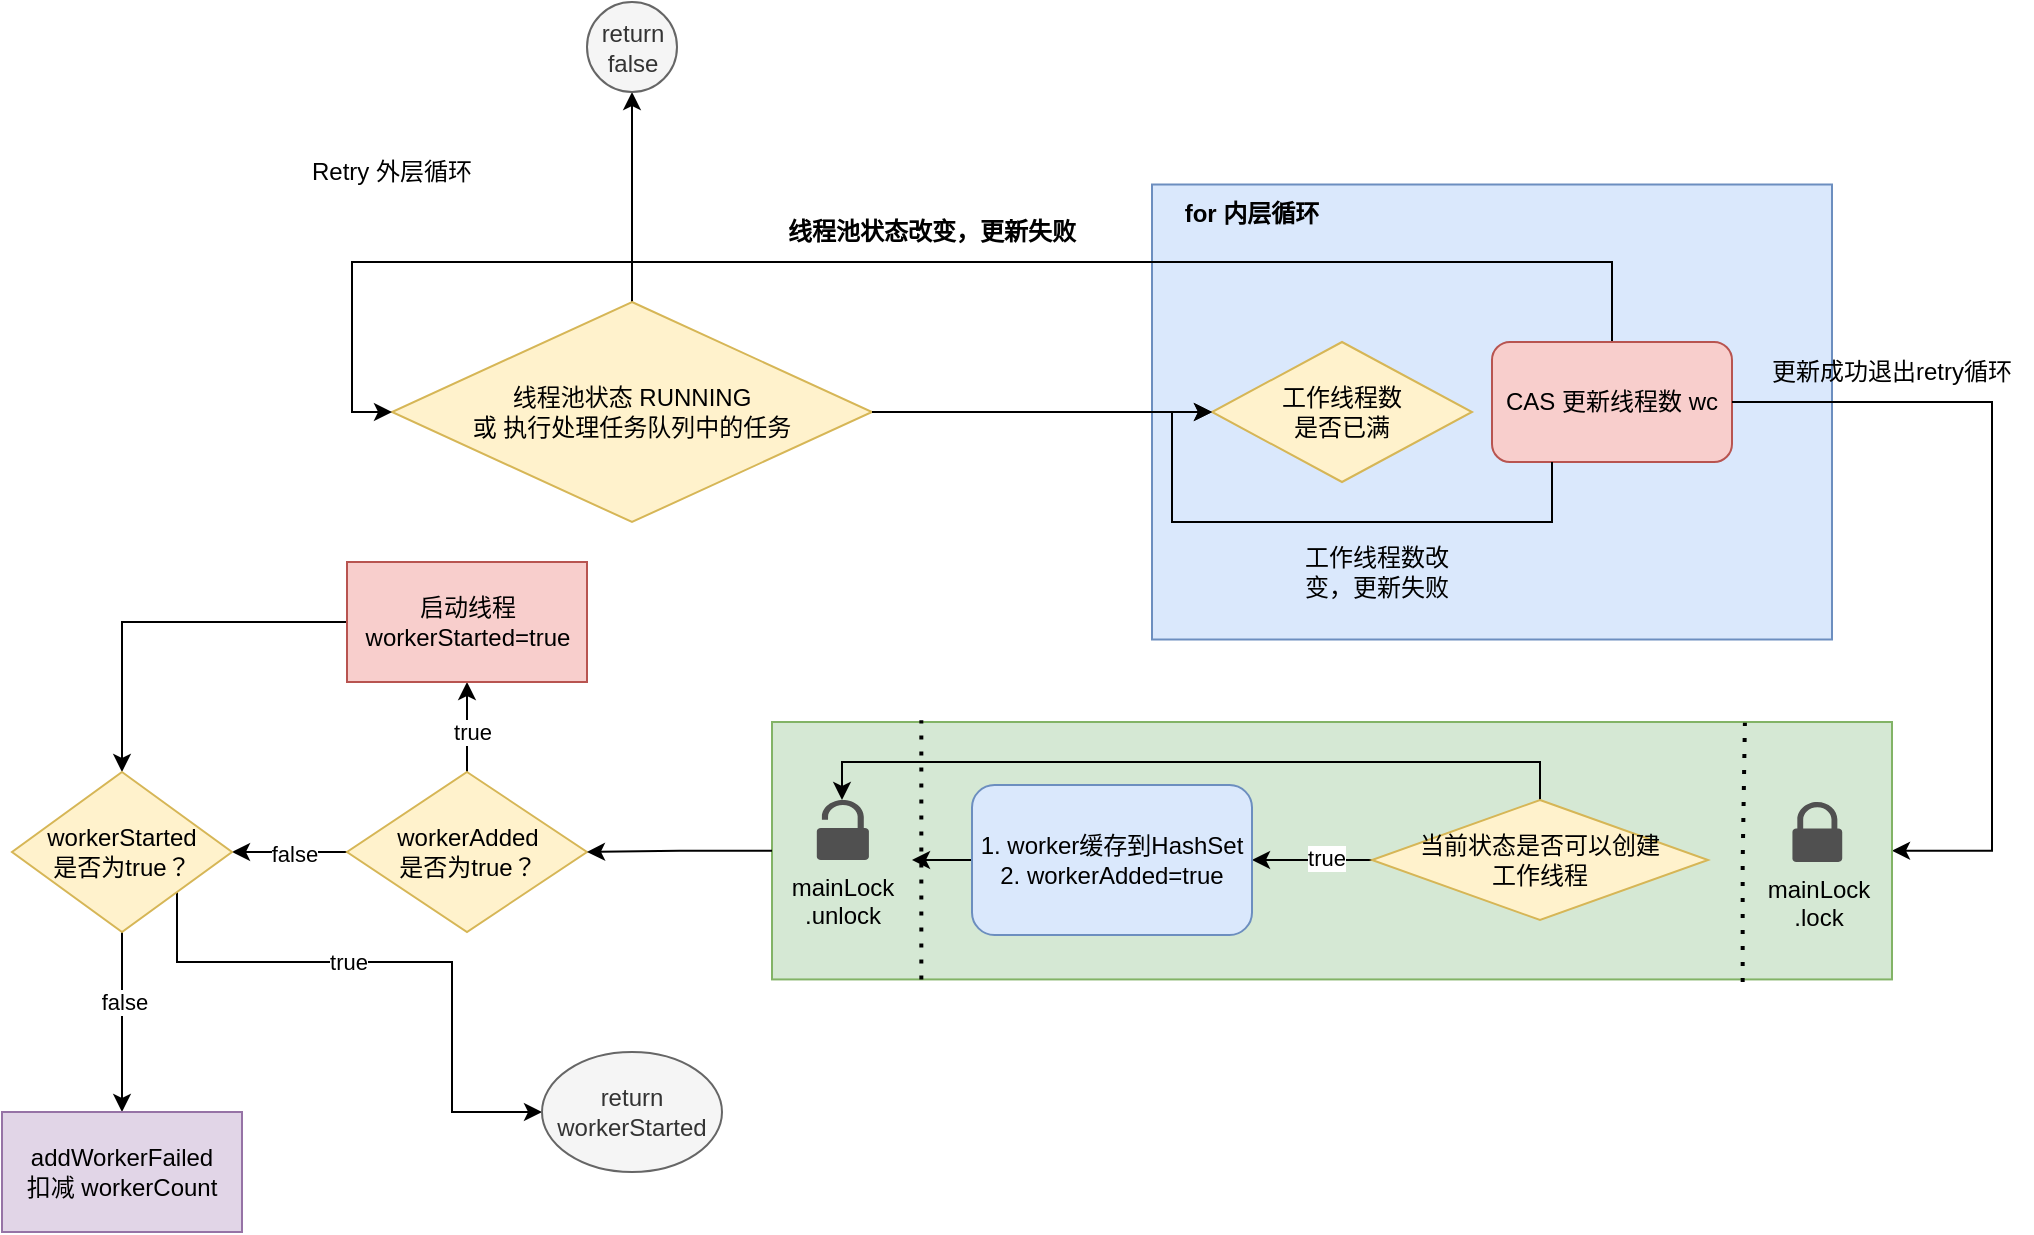 <mxfile version="24.0.2" type="github">
  <diagram name="第 1 页" id="gjbRidGxQYb3s5MQRsTV">
    <mxGraphModel dx="780" dy="647" grid="1" gridSize="10" guides="1" tooltips="1" connect="1" arrows="1" fold="1" page="1" pageScale="1" pageWidth="827" pageHeight="1169" math="0" shadow="0">
      <root>
        <mxCell id="0" />
        <mxCell id="1" parent="0" />
        <mxCell id="PsoWVBRYWWRgSxyoqUwV-2" value="Retry 外层循环" style="text;html=1;align=center;verticalAlign=middle;whiteSpace=wrap;rounded=0;" vertex="1" parent="1">
          <mxGeometry x="170" y="100" width="100" height="30" as="geometry" />
        </mxCell>
        <mxCell id="PsoWVBRYWWRgSxyoqUwV-5" value="" style="edgeStyle=orthogonalEdgeStyle;rounded=0;orthogonalLoop=1;jettySize=auto;html=1;" edge="1" parent="1" source="PsoWVBRYWWRgSxyoqUwV-3" target="PsoWVBRYWWRgSxyoqUwV-4">
          <mxGeometry relative="1" as="geometry" />
        </mxCell>
        <mxCell id="PsoWVBRYWWRgSxyoqUwV-3" value="线程池状态 RUNNING&lt;div&gt;或 执行处理任务队列中的任务&lt;/div&gt;" style="rhombus;whiteSpace=wrap;html=1;fillColor=#fff2cc;strokeColor=#d6b656;" vertex="1" parent="1">
          <mxGeometry x="220" y="180" width="240" height="110" as="geometry" />
        </mxCell>
        <mxCell id="PsoWVBRYWWRgSxyoqUwV-4" value="return&lt;div&gt;false&lt;/div&gt;" style="ellipse;whiteSpace=wrap;html=1;fillColor=#f5f5f5;strokeColor=#666666;direction=south;fontColor=#333333;" vertex="1" parent="1">
          <mxGeometry x="317.5" y="30" width="45" height="45" as="geometry" />
        </mxCell>
        <mxCell id="PsoWVBRYWWRgSxyoqUwV-6" value="" style="whiteSpace=wrap;html=1;fillColor=#dae8fc;strokeColor=#6c8ebf;" vertex="1" parent="1">
          <mxGeometry x="600" y="121.25" width="340" height="227.5" as="geometry" />
        </mxCell>
        <mxCell id="PsoWVBRYWWRgSxyoqUwV-8" value="for 内层循环" style="text;html=1;align=center;verticalAlign=middle;whiteSpace=wrap;rounded=0;fontStyle=1" vertex="1" parent="1">
          <mxGeometry x="600" y="121.25" width="100" height="30" as="geometry" />
        </mxCell>
        <mxCell id="PsoWVBRYWWRgSxyoqUwV-9" value="工作线程数&lt;div&gt;是否已满&lt;/div&gt;" style="rhombus;whiteSpace=wrap;html=1;fillColor=#fff2cc;strokeColor=#d6b656;" vertex="1" parent="1">
          <mxGeometry x="630" y="200" width="130" height="70" as="geometry" />
        </mxCell>
        <mxCell id="PsoWVBRYWWRgSxyoqUwV-17" style="edgeStyle=orthogonalEdgeStyle;rounded=0;orthogonalLoop=1;jettySize=auto;html=1;entryX=0;entryY=0.5;entryDx=0;entryDy=0;" edge="1" parent="1" source="PsoWVBRYWWRgSxyoqUwV-11" target="PsoWVBRYWWRgSxyoqUwV-3">
          <mxGeometry relative="1" as="geometry">
            <Array as="points">
              <mxPoint x="830" y="160" />
              <mxPoint x="200" y="160" />
              <mxPoint x="200" y="235" />
            </Array>
          </mxGeometry>
        </mxCell>
        <mxCell id="PsoWVBRYWWRgSxyoqUwV-11" value="CAS 更新线程数 wc" style="rounded=1;whiteSpace=wrap;html=1;fillColor=#f8cecc;strokeColor=#b85450;" vertex="1" parent="1">
          <mxGeometry x="770" y="200" width="120" height="60" as="geometry" />
        </mxCell>
        <mxCell id="PsoWVBRYWWRgSxyoqUwV-12" value="" style="endArrow=classic;html=1;rounded=0;exitX=1;exitY=0.5;exitDx=0;exitDy=0;entryX=1;entryY=0.5;entryDx=0;entryDy=0;edgeStyle=orthogonalEdgeStyle;" edge="1" parent="1" source="PsoWVBRYWWRgSxyoqUwV-11" target="PsoWVBRYWWRgSxyoqUwV-20">
          <mxGeometry width="50" height="50" relative="1" as="geometry">
            <mxPoint x="780" y="460" as="sourcePoint" />
            <mxPoint x="1110" y="400" as="targetPoint" />
            <Array as="points">
              <mxPoint x="1020" y="230" />
              <mxPoint x="1020" y="454" />
            </Array>
          </mxGeometry>
        </mxCell>
        <mxCell id="PsoWVBRYWWRgSxyoqUwV-13" value="更新成功退出retry循环" style="text;html=1;align=center;verticalAlign=middle;whiteSpace=wrap;rounded=0;" vertex="1" parent="1">
          <mxGeometry x="900" y="200" width="140" height="30" as="geometry" />
        </mxCell>
        <mxCell id="PsoWVBRYWWRgSxyoqUwV-15" value="" style="endArrow=classic;html=1;rounded=0;exitX=0.25;exitY=1;exitDx=0;exitDy=0;entryX=0;entryY=0.5;entryDx=0;entryDy=0;edgeStyle=orthogonalEdgeStyle;" edge="1" parent="1" source="PsoWVBRYWWRgSxyoqUwV-11" target="PsoWVBRYWWRgSxyoqUwV-9">
          <mxGeometry width="50" height="50" relative="1" as="geometry">
            <mxPoint x="780" y="470" as="sourcePoint" />
            <mxPoint x="830" y="420" as="targetPoint" />
            <Array as="points">
              <mxPoint x="800" y="290" />
              <mxPoint x="610" y="290" />
              <mxPoint x="610" y="235" />
            </Array>
          </mxGeometry>
        </mxCell>
        <mxCell id="PsoWVBRYWWRgSxyoqUwV-16" value="工作线程数改变，更新失败" style="text;html=1;align=center;verticalAlign=middle;whiteSpace=wrap;rounded=0;" vertex="1" parent="1">
          <mxGeometry x="665" y="300" width="95" height="30" as="geometry" />
        </mxCell>
        <mxCell id="PsoWVBRYWWRgSxyoqUwV-18" value="线程池状态改变，更新失败" style="text;html=1;align=center;verticalAlign=middle;whiteSpace=wrap;rounded=0;fontStyle=1" vertex="1" parent="1">
          <mxGeometry x="410" y="130" width="160" height="30" as="geometry" />
        </mxCell>
        <mxCell id="PsoWVBRYWWRgSxyoqUwV-19" value="" style="endArrow=classic;html=1;rounded=0;exitX=1;exitY=0.5;exitDx=0;exitDy=0;entryX=0;entryY=0.5;entryDx=0;entryDy=0;" edge="1" parent="1" source="PsoWVBRYWWRgSxyoqUwV-3" target="PsoWVBRYWWRgSxyoqUwV-9">
          <mxGeometry width="50" height="50" relative="1" as="geometry">
            <mxPoint x="240" y="360" as="sourcePoint" />
            <mxPoint x="420" y="320" as="targetPoint" />
          </mxGeometry>
        </mxCell>
        <mxCell id="PsoWVBRYWWRgSxyoqUwV-25" value="" style="group" vertex="1" connectable="0" parent="1">
          <mxGeometry x="410" y="390" width="560" height="130" as="geometry" />
        </mxCell>
        <mxCell id="PsoWVBRYWWRgSxyoqUwV-20" value="" style="rounded=0;whiteSpace=wrap;html=1;fillColor=#d5e8d4;strokeColor=#82b366;" vertex="1" parent="PsoWVBRYWWRgSxyoqUwV-25">
          <mxGeometry width="560.0" height="128.713" as="geometry" />
        </mxCell>
        <mxCell id="PsoWVBRYWWRgSxyoqUwV-21" value="mainLock&lt;div&gt;.lock&lt;/div&gt;" style="sketch=0;pointerEvents=1;shadow=0;dashed=0;html=1;strokeColor=none;fillColor=#505050;labelPosition=center;verticalLabelPosition=bottom;verticalAlign=top;outlineConnect=0;align=center;shape=mxgraph.office.security.lock_protected;" vertex="1" parent="PsoWVBRYWWRgSxyoqUwV-25">
          <mxGeometry x="510.222" y="40" width="24.889" height="30" as="geometry" />
        </mxCell>
        <mxCell id="PsoWVBRYWWRgSxyoqUwV-22" value="" style="endArrow=none;dashed=1;html=1;dashPattern=1 3;strokeWidth=2;rounded=0;entryX=0.93;entryY=0.01;entryDx=0;entryDy=0;entryPerimeter=0;exitX=0.928;exitY=1.017;exitDx=0;exitDy=0;exitPerimeter=0;" edge="1" parent="PsoWVBRYWWRgSxyoqUwV-25">
          <mxGeometry width="50" height="50" relative="1" as="geometry">
            <mxPoint x="485.333" y="130.001" as="sourcePoint" />
            <mxPoint x="486.453" y="0.387" as="targetPoint" />
            <Array as="points">
              <mxPoint x="485.333" y="70" />
            </Array>
          </mxGeometry>
        </mxCell>
        <mxCell id="PsoWVBRYWWRgSxyoqUwV-23" value="" style="endArrow=none;dashed=1;html=1;dashPattern=1 3;strokeWidth=2;rounded=0;entryX=0.063;entryY=0.003;entryDx=0;entryDy=0;entryPerimeter=0;exitX=0.063;exitY=1.01;exitDx=0;exitDy=0;exitPerimeter=0;" edge="1" parent="PsoWVBRYWWRgSxyoqUwV-25">
          <mxGeometry width="50" height="50" relative="1" as="geometry">
            <mxPoint x="74.663" y="128.71" as="sourcePoint" />
            <mxPoint x="74.663" y="-0.904" as="targetPoint" />
          </mxGeometry>
        </mxCell>
        <mxCell id="PsoWVBRYWWRgSxyoqUwV-27" value="mainLock&lt;div&gt;.unlock&lt;/div&gt;" style="sketch=0;pointerEvents=1;shadow=0;dashed=0;html=1;strokeColor=none;fillColor=#505050;labelPosition=center;verticalLabelPosition=bottom;verticalAlign=top;outlineConnect=0;align=center;shape=mxgraph.office.security.lock_unprotected;" vertex="1" parent="PsoWVBRYWWRgSxyoqUwV-25">
          <mxGeometry x="22.403" y="39.0" width="26.047" height="30" as="geometry" />
        </mxCell>
        <mxCell id="PsoWVBRYWWRgSxyoqUwV-33" style="edgeStyle=orthogonalEdgeStyle;rounded=0;orthogonalLoop=1;jettySize=auto;html=1;entryX=1;entryY=0.5;entryDx=0;entryDy=0;" edge="1" parent="PsoWVBRYWWRgSxyoqUwV-25" source="PsoWVBRYWWRgSxyoqUwV-30" target="PsoWVBRYWWRgSxyoqUwV-32">
          <mxGeometry relative="1" as="geometry" />
        </mxCell>
        <mxCell id="PsoWVBRYWWRgSxyoqUwV-34" value="true" style="edgeLabel;html=1;align=center;verticalAlign=middle;resizable=0;points=[];" vertex="1" connectable="0" parent="PsoWVBRYWWRgSxyoqUwV-33">
          <mxGeometry x="-0.22" y="-1" relative="1" as="geometry">
            <mxPoint as="offset" />
          </mxGeometry>
        </mxCell>
        <mxCell id="PsoWVBRYWWRgSxyoqUwV-36" style="edgeStyle=orthogonalEdgeStyle;rounded=0;orthogonalLoop=1;jettySize=auto;html=1;" edge="1" parent="PsoWVBRYWWRgSxyoqUwV-25" source="PsoWVBRYWWRgSxyoqUwV-30" target="PsoWVBRYWWRgSxyoqUwV-27">
          <mxGeometry relative="1" as="geometry">
            <Array as="points">
              <mxPoint x="384" y="20" />
              <mxPoint x="35" y="20" />
            </Array>
          </mxGeometry>
        </mxCell>
        <mxCell id="PsoWVBRYWWRgSxyoqUwV-30" value="当前状态是否可以创建&lt;div&gt;工作线程&lt;/div&gt;" style="rhombus;whiteSpace=wrap;html=1;fillColor=#fff2cc;strokeColor=#d6b656;" vertex="1" parent="PsoWVBRYWWRgSxyoqUwV-25">
          <mxGeometry x="300" y="39" width="168" height="60" as="geometry" />
        </mxCell>
        <mxCell id="PsoWVBRYWWRgSxyoqUwV-35" style="edgeStyle=orthogonalEdgeStyle;rounded=0;orthogonalLoop=1;jettySize=auto;html=1;" edge="1" parent="PsoWVBRYWWRgSxyoqUwV-25" source="PsoWVBRYWWRgSxyoqUwV-32">
          <mxGeometry relative="1" as="geometry">
            <mxPoint x="70" y="69" as="targetPoint" />
          </mxGeometry>
        </mxCell>
        <mxCell id="PsoWVBRYWWRgSxyoqUwV-32" value="1. worker缓存到HashSet&lt;div&gt;2. workerAdded=true&lt;/div&gt;" style="rounded=1;whiteSpace=wrap;html=1;fillColor=#dae8fc;strokeColor=#6c8ebf;" vertex="1" parent="PsoWVBRYWWRgSxyoqUwV-25">
          <mxGeometry x="100" y="31.5" width="140" height="75" as="geometry" />
        </mxCell>
        <mxCell id="PsoWVBRYWWRgSxyoqUwV-40" value="" style="edgeStyle=orthogonalEdgeStyle;rounded=0;orthogonalLoop=1;jettySize=auto;html=1;" edge="1" parent="1" source="PsoWVBRYWWRgSxyoqUwV-37" target="PsoWVBRYWWRgSxyoqUwV-39">
          <mxGeometry relative="1" as="geometry" />
        </mxCell>
        <mxCell id="PsoWVBRYWWRgSxyoqUwV-41" value="true" style="edgeLabel;html=1;align=center;verticalAlign=middle;resizable=0;points=[];" vertex="1" connectable="0" parent="PsoWVBRYWWRgSxyoqUwV-40">
          <mxGeometry x="-0.087" y="-1" relative="1" as="geometry">
            <mxPoint x="1" as="offset" />
          </mxGeometry>
        </mxCell>
        <mxCell id="PsoWVBRYWWRgSxyoqUwV-46" style="edgeStyle=orthogonalEdgeStyle;rounded=0;orthogonalLoop=1;jettySize=auto;html=1;entryX=1;entryY=0.5;entryDx=0;entryDy=0;" edge="1" parent="1" source="PsoWVBRYWWRgSxyoqUwV-37" target="PsoWVBRYWWRgSxyoqUwV-45">
          <mxGeometry relative="1" as="geometry" />
        </mxCell>
        <mxCell id="PsoWVBRYWWRgSxyoqUwV-47" value="false" style="edgeLabel;html=1;align=center;verticalAlign=middle;resizable=0;points=[];" vertex="1" connectable="0" parent="PsoWVBRYWWRgSxyoqUwV-46">
          <mxGeometry x="-0.078" y="1" relative="1" as="geometry">
            <mxPoint as="offset" />
          </mxGeometry>
        </mxCell>
        <mxCell id="PsoWVBRYWWRgSxyoqUwV-37" value="workerAdded&lt;div&gt;是否&lt;span style=&quot;background-color: initial;&quot;&gt;为true？&lt;/span&gt;&lt;/div&gt;" style="rhombus;whiteSpace=wrap;html=1;fillColor=#fff2cc;strokeColor=#d6b656;" vertex="1" parent="1">
          <mxGeometry x="197.5" y="415" width="120" height="80" as="geometry" />
        </mxCell>
        <mxCell id="PsoWVBRYWWRgSxyoqUwV-38" style="edgeStyle=orthogonalEdgeStyle;rounded=0;orthogonalLoop=1;jettySize=auto;html=1;exitX=0;exitY=0.5;exitDx=0;exitDy=0;entryX=1;entryY=0.5;entryDx=0;entryDy=0;" edge="1" parent="1" source="PsoWVBRYWWRgSxyoqUwV-20" target="PsoWVBRYWWRgSxyoqUwV-37">
          <mxGeometry relative="1" as="geometry" />
        </mxCell>
        <mxCell id="PsoWVBRYWWRgSxyoqUwV-49" style="edgeStyle=orthogonalEdgeStyle;rounded=0;orthogonalLoop=1;jettySize=auto;html=1;entryX=0.5;entryY=0;entryDx=0;entryDy=0;" edge="1" parent="1" source="PsoWVBRYWWRgSxyoqUwV-39" target="PsoWVBRYWWRgSxyoqUwV-45">
          <mxGeometry relative="1" as="geometry" />
        </mxCell>
        <mxCell id="PsoWVBRYWWRgSxyoqUwV-39" value="启动线程&lt;div&gt;workerStarted=true&lt;/div&gt;" style="whiteSpace=wrap;html=1;fillColor=#f8cecc;strokeColor=#b85450;" vertex="1" parent="1">
          <mxGeometry x="197.5" y="310" width="120" height="60" as="geometry" />
        </mxCell>
        <mxCell id="PsoWVBRYWWRgSxyoqUwV-52" value="" style="edgeStyle=orthogonalEdgeStyle;rounded=0;orthogonalLoop=1;jettySize=auto;html=1;" edge="1" parent="1" source="PsoWVBRYWWRgSxyoqUwV-45" target="PsoWVBRYWWRgSxyoqUwV-51">
          <mxGeometry relative="1" as="geometry" />
        </mxCell>
        <mxCell id="PsoWVBRYWWRgSxyoqUwV-53" value="false" style="edgeLabel;html=1;align=center;verticalAlign=middle;resizable=0;points=[];" vertex="1" connectable="0" parent="PsoWVBRYWWRgSxyoqUwV-52">
          <mxGeometry x="-0.222" y="1" relative="1" as="geometry">
            <mxPoint as="offset" />
          </mxGeometry>
        </mxCell>
        <mxCell id="PsoWVBRYWWRgSxyoqUwV-54" style="edgeStyle=orthogonalEdgeStyle;rounded=0;orthogonalLoop=1;jettySize=auto;html=1;exitX=1;exitY=1;exitDx=0;exitDy=0;entryX=0;entryY=0.5;entryDx=0;entryDy=0;" edge="1" parent="1" source="PsoWVBRYWWRgSxyoqUwV-45" target="PsoWVBRYWWRgSxyoqUwV-56">
          <mxGeometry relative="1" as="geometry">
            <mxPoint x="210" y="580" as="targetPoint" />
            <Array as="points">
              <mxPoint x="113" y="510" />
              <mxPoint x="250" y="510" />
              <mxPoint x="250" y="585" />
            </Array>
          </mxGeometry>
        </mxCell>
        <mxCell id="PsoWVBRYWWRgSxyoqUwV-55" value="true" style="edgeLabel;html=1;align=center;verticalAlign=middle;resizable=0;points=[];" vertex="1" connectable="0" parent="PsoWVBRYWWRgSxyoqUwV-54">
          <mxGeometry x="-0.152" y="-3" relative="1" as="geometry">
            <mxPoint x="-4" y="-3" as="offset" />
          </mxGeometry>
        </mxCell>
        <mxCell id="PsoWVBRYWWRgSxyoqUwV-45" value="workerStarted&lt;div&gt;是否为true？&lt;/div&gt;" style="rhombus;whiteSpace=wrap;html=1;fillColor=#fff2cc;strokeColor=#d6b656;" vertex="1" parent="1">
          <mxGeometry x="30" y="415" width="110" height="80" as="geometry" />
        </mxCell>
        <mxCell id="PsoWVBRYWWRgSxyoqUwV-51" value="addWorkerFailed&lt;div&gt;扣减 workerCount&lt;/div&gt;" style="whiteSpace=wrap;html=1;fillColor=#e1d5e7;strokeColor=#9673a6;" vertex="1" parent="1">
          <mxGeometry x="25" y="585" width="120" height="60" as="geometry" />
        </mxCell>
        <mxCell id="PsoWVBRYWWRgSxyoqUwV-56" value="return&lt;div&gt;workerStarted&lt;/div&gt;" style="ellipse;whiteSpace=wrap;html=1;fillColor=#f5f5f5;fontColor=#333333;strokeColor=#666666;" vertex="1" parent="1">
          <mxGeometry x="295" y="555" width="90" height="60" as="geometry" />
        </mxCell>
      </root>
    </mxGraphModel>
  </diagram>
</mxfile>
